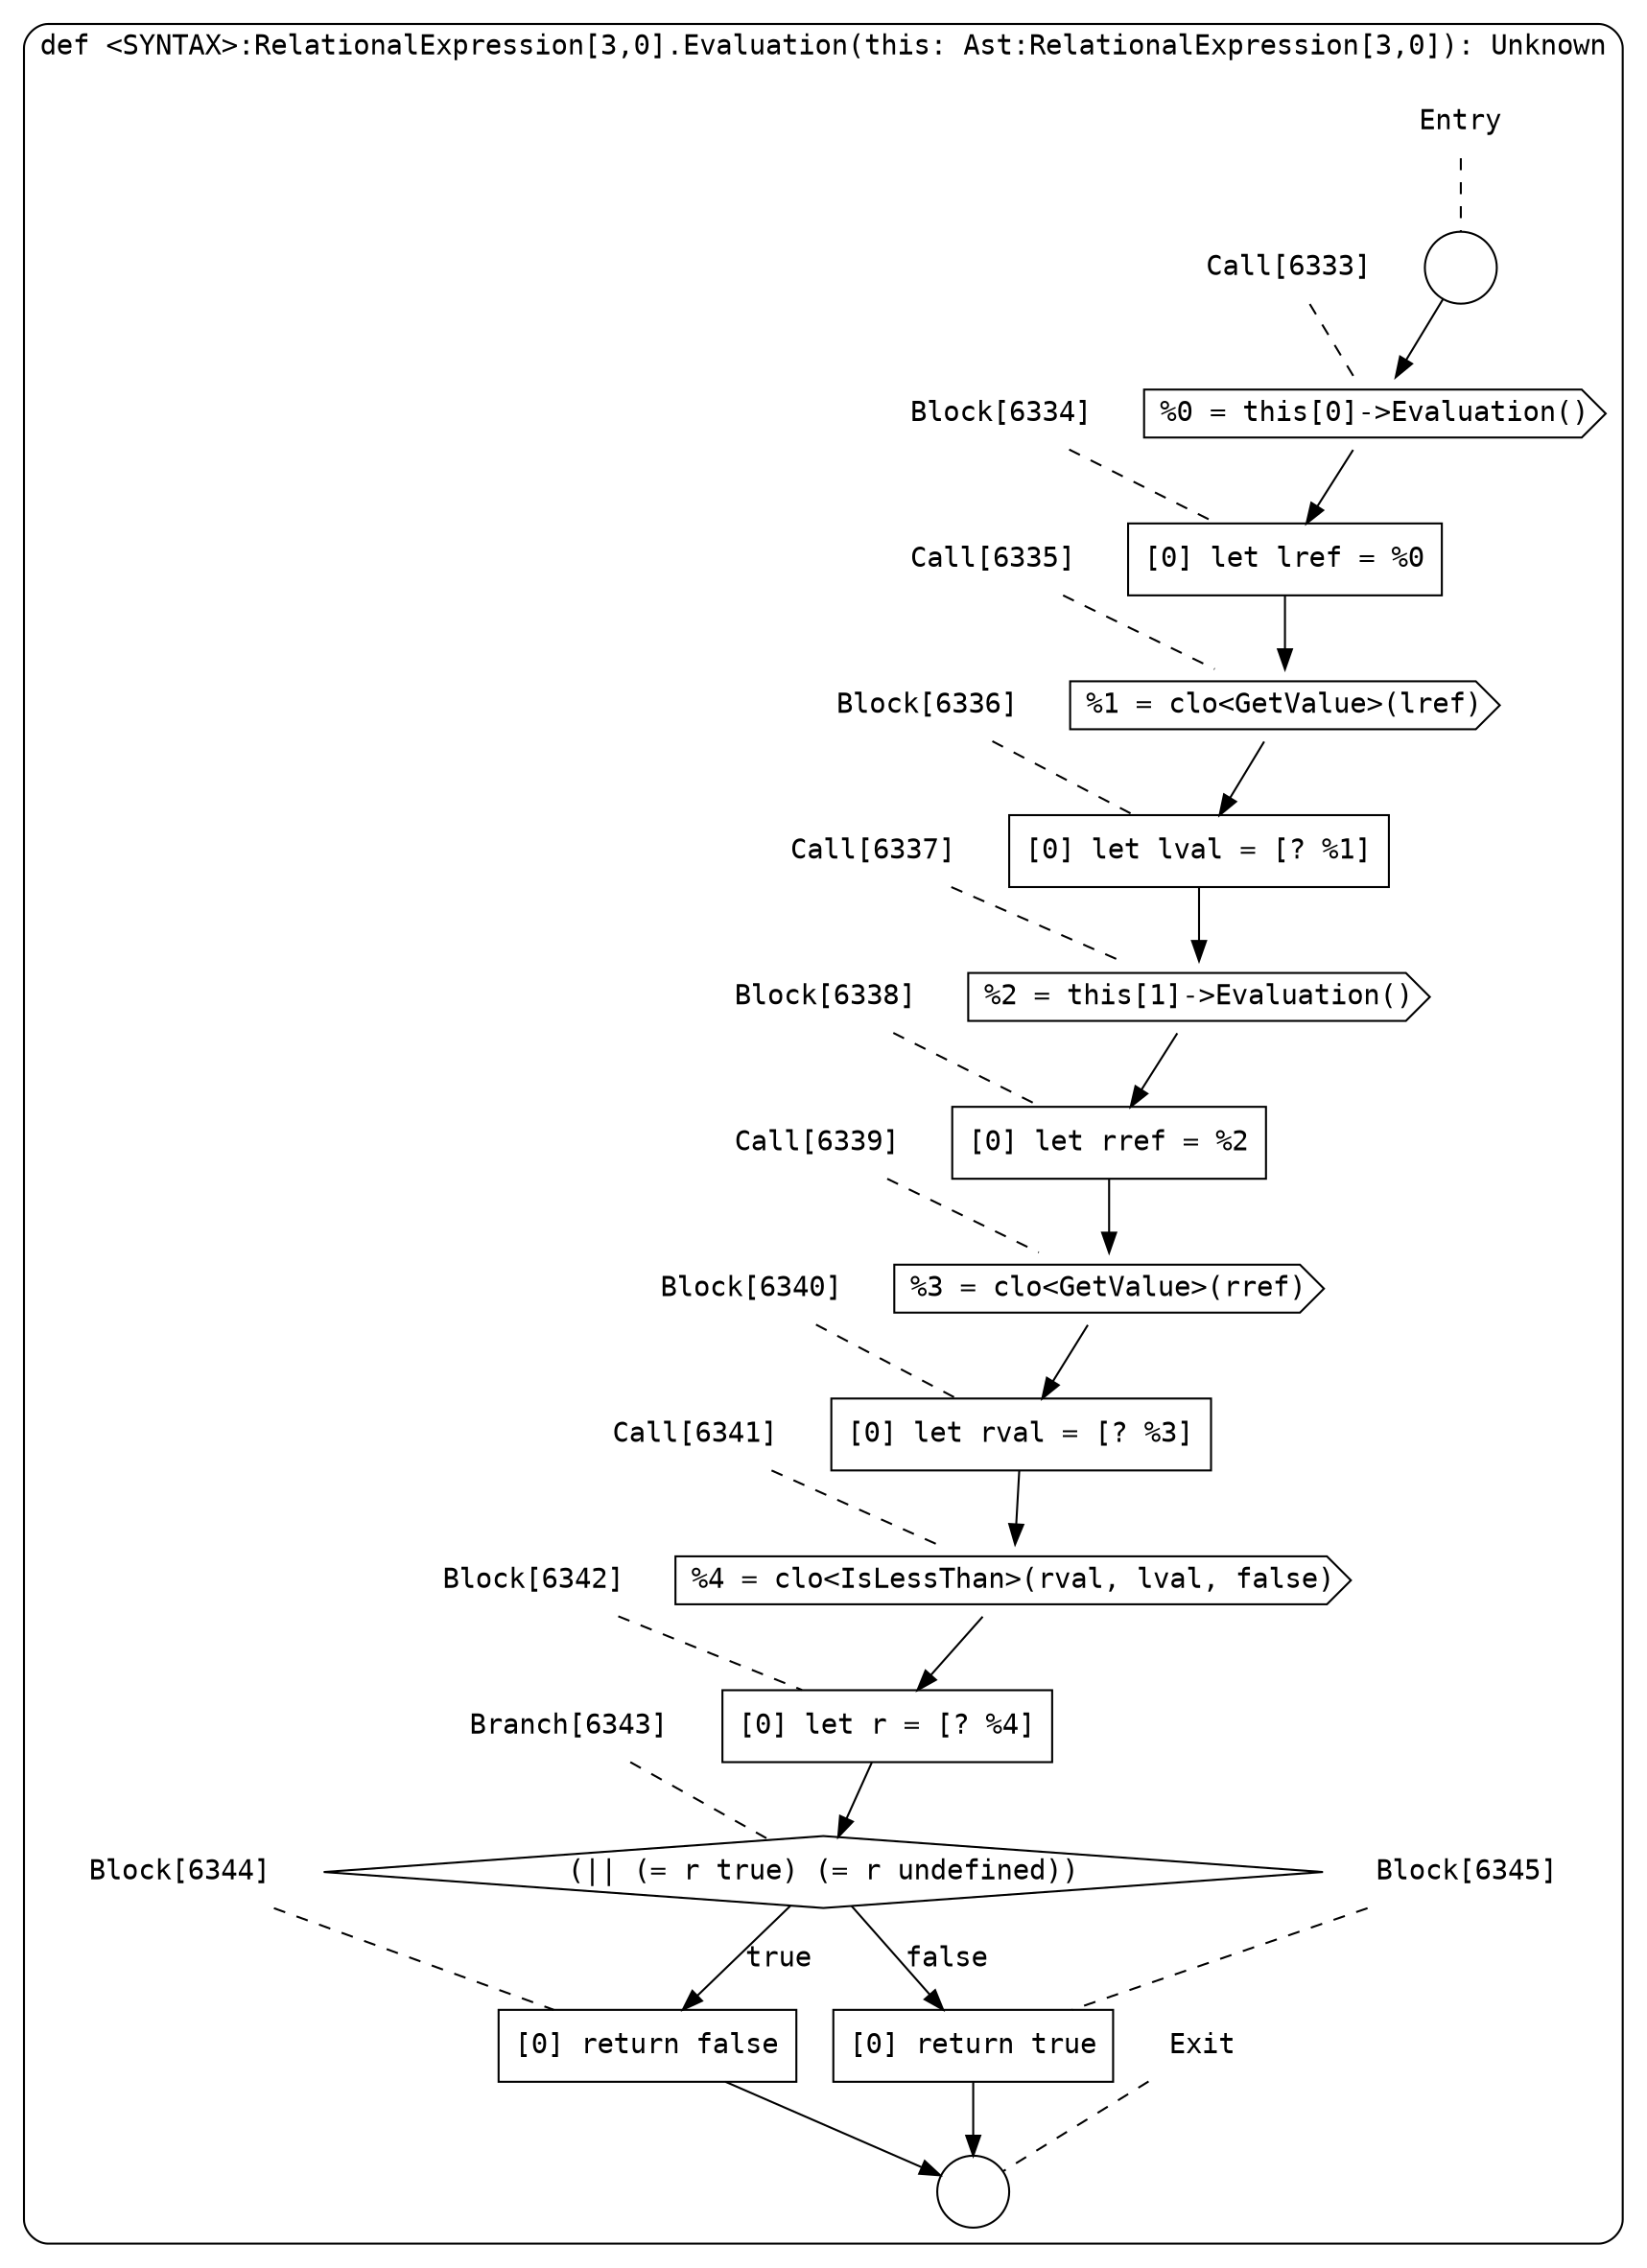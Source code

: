 digraph {
  graph [fontname = "Consolas"]
  node [fontname = "Consolas"]
  edge [fontname = "Consolas"]
  subgraph cluster1321 {
    label = "def <SYNTAX>:RelationalExpression[3,0].Evaluation(this: Ast:RelationalExpression[3,0]): Unknown"
    style = rounded
    cluster1321_entry_name [shape=none, label=<<font color="black">Entry</font>>]
    cluster1321_entry_name -> cluster1321_entry [arrowhead=none, color="black", style=dashed]
    cluster1321_entry [shape=circle label=" " color="black" fillcolor="white" style=filled]
    cluster1321_entry -> node6333 [color="black"]
    cluster1321_exit_name [shape=none, label=<<font color="black">Exit</font>>]
    cluster1321_exit_name -> cluster1321_exit [arrowhead=none, color="black", style=dashed]
    cluster1321_exit [shape=circle label=" " color="black" fillcolor="white" style=filled]
    node6333_name [shape=none, label=<<font color="black">Call[6333]</font>>]
    node6333_name -> node6333 [arrowhead=none, color="black", style=dashed]
    node6333 [shape=cds, label=<<font color="black">%0 = this[0]-&gt;Evaluation()</font>> color="black" fillcolor="white", style=filled]
    node6333 -> node6334 [color="black"]
    node6334_name [shape=none, label=<<font color="black">Block[6334]</font>>]
    node6334_name -> node6334 [arrowhead=none, color="black", style=dashed]
    node6334 [shape=box, label=<<font color="black">[0] let lref = %0<BR ALIGN="LEFT"/></font>> color="black" fillcolor="white", style=filled]
    node6334 -> node6335 [color="black"]
    node6335_name [shape=none, label=<<font color="black">Call[6335]</font>>]
    node6335_name -> node6335 [arrowhead=none, color="black", style=dashed]
    node6335 [shape=cds, label=<<font color="black">%1 = clo&lt;GetValue&gt;(lref)</font>> color="black" fillcolor="white", style=filled]
    node6335 -> node6336 [color="black"]
    node6336_name [shape=none, label=<<font color="black">Block[6336]</font>>]
    node6336_name -> node6336 [arrowhead=none, color="black", style=dashed]
    node6336 [shape=box, label=<<font color="black">[0] let lval = [? %1]<BR ALIGN="LEFT"/></font>> color="black" fillcolor="white", style=filled]
    node6336 -> node6337 [color="black"]
    node6337_name [shape=none, label=<<font color="black">Call[6337]</font>>]
    node6337_name -> node6337 [arrowhead=none, color="black", style=dashed]
    node6337 [shape=cds, label=<<font color="black">%2 = this[1]-&gt;Evaluation()</font>> color="black" fillcolor="white", style=filled]
    node6337 -> node6338 [color="black"]
    node6338_name [shape=none, label=<<font color="black">Block[6338]</font>>]
    node6338_name -> node6338 [arrowhead=none, color="black", style=dashed]
    node6338 [shape=box, label=<<font color="black">[0] let rref = %2<BR ALIGN="LEFT"/></font>> color="black" fillcolor="white", style=filled]
    node6338 -> node6339 [color="black"]
    node6339_name [shape=none, label=<<font color="black">Call[6339]</font>>]
    node6339_name -> node6339 [arrowhead=none, color="black", style=dashed]
    node6339 [shape=cds, label=<<font color="black">%3 = clo&lt;GetValue&gt;(rref)</font>> color="black" fillcolor="white", style=filled]
    node6339 -> node6340 [color="black"]
    node6340_name [shape=none, label=<<font color="black">Block[6340]</font>>]
    node6340_name -> node6340 [arrowhead=none, color="black", style=dashed]
    node6340 [shape=box, label=<<font color="black">[0] let rval = [? %3]<BR ALIGN="LEFT"/></font>> color="black" fillcolor="white", style=filled]
    node6340 -> node6341 [color="black"]
    node6341_name [shape=none, label=<<font color="black">Call[6341]</font>>]
    node6341_name -> node6341 [arrowhead=none, color="black", style=dashed]
    node6341 [shape=cds, label=<<font color="black">%4 = clo&lt;IsLessThan&gt;(rval, lval, false)</font>> color="black" fillcolor="white", style=filled]
    node6341 -> node6342 [color="black"]
    node6342_name [shape=none, label=<<font color="black">Block[6342]</font>>]
    node6342_name -> node6342 [arrowhead=none, color="black", style=dashed]
    node6342 [shape=box, label=<<font color="black">[0] let r = [? %4]<BR ALIGN="LEFT"/></font>> color="black" fillcolor="white", style=filled]
    node6342 -> node6343 [color="black"]
    node6343_name [shape=none, label=<<font color="black">Branch[6343]</font>>]
    node6343_name -> node6343 [arrowhead=none, color="black", style=dashed]
    node6343 [shape=diamond, label=<<font color="black">(|| (= r true) (= r undefined))</font>> color="black" fillcolor="white", style=filled]
    node6343 -> node6344 [label=<<font color="black">true</font>> color="black"]
    node6343 -> node6345 [label=<<font color="black">false</font>> color="black"]
    node6344_name [shape=none, label=<<font color="black">Block[6344]</font>>]
    node6344_name -> node6344 [arrowhead=none, color="black", style=dashed]
    node6344 [shape=box, label=<<font color="black">[0] return false<BR ALIGN="LEFT"/></font>> color="black" fillcolor="white", style=filled]
    node6344 -> cluster1321_exit [color="black"]
    node6345_name [shape=none, label=<<font color="black">Block[6345]</font>>]
    node6345_name -> node6345 [arrowhead=none, color="black", style=dashed]
    node6345 [shape=box, label=<<font color="black">[0] return true<BR ALIGN="LEFT"/></font>> color="black" fillcolor="white", style=filled]
    node6345 -> cluster1321_exit [color="black"]
  }
}